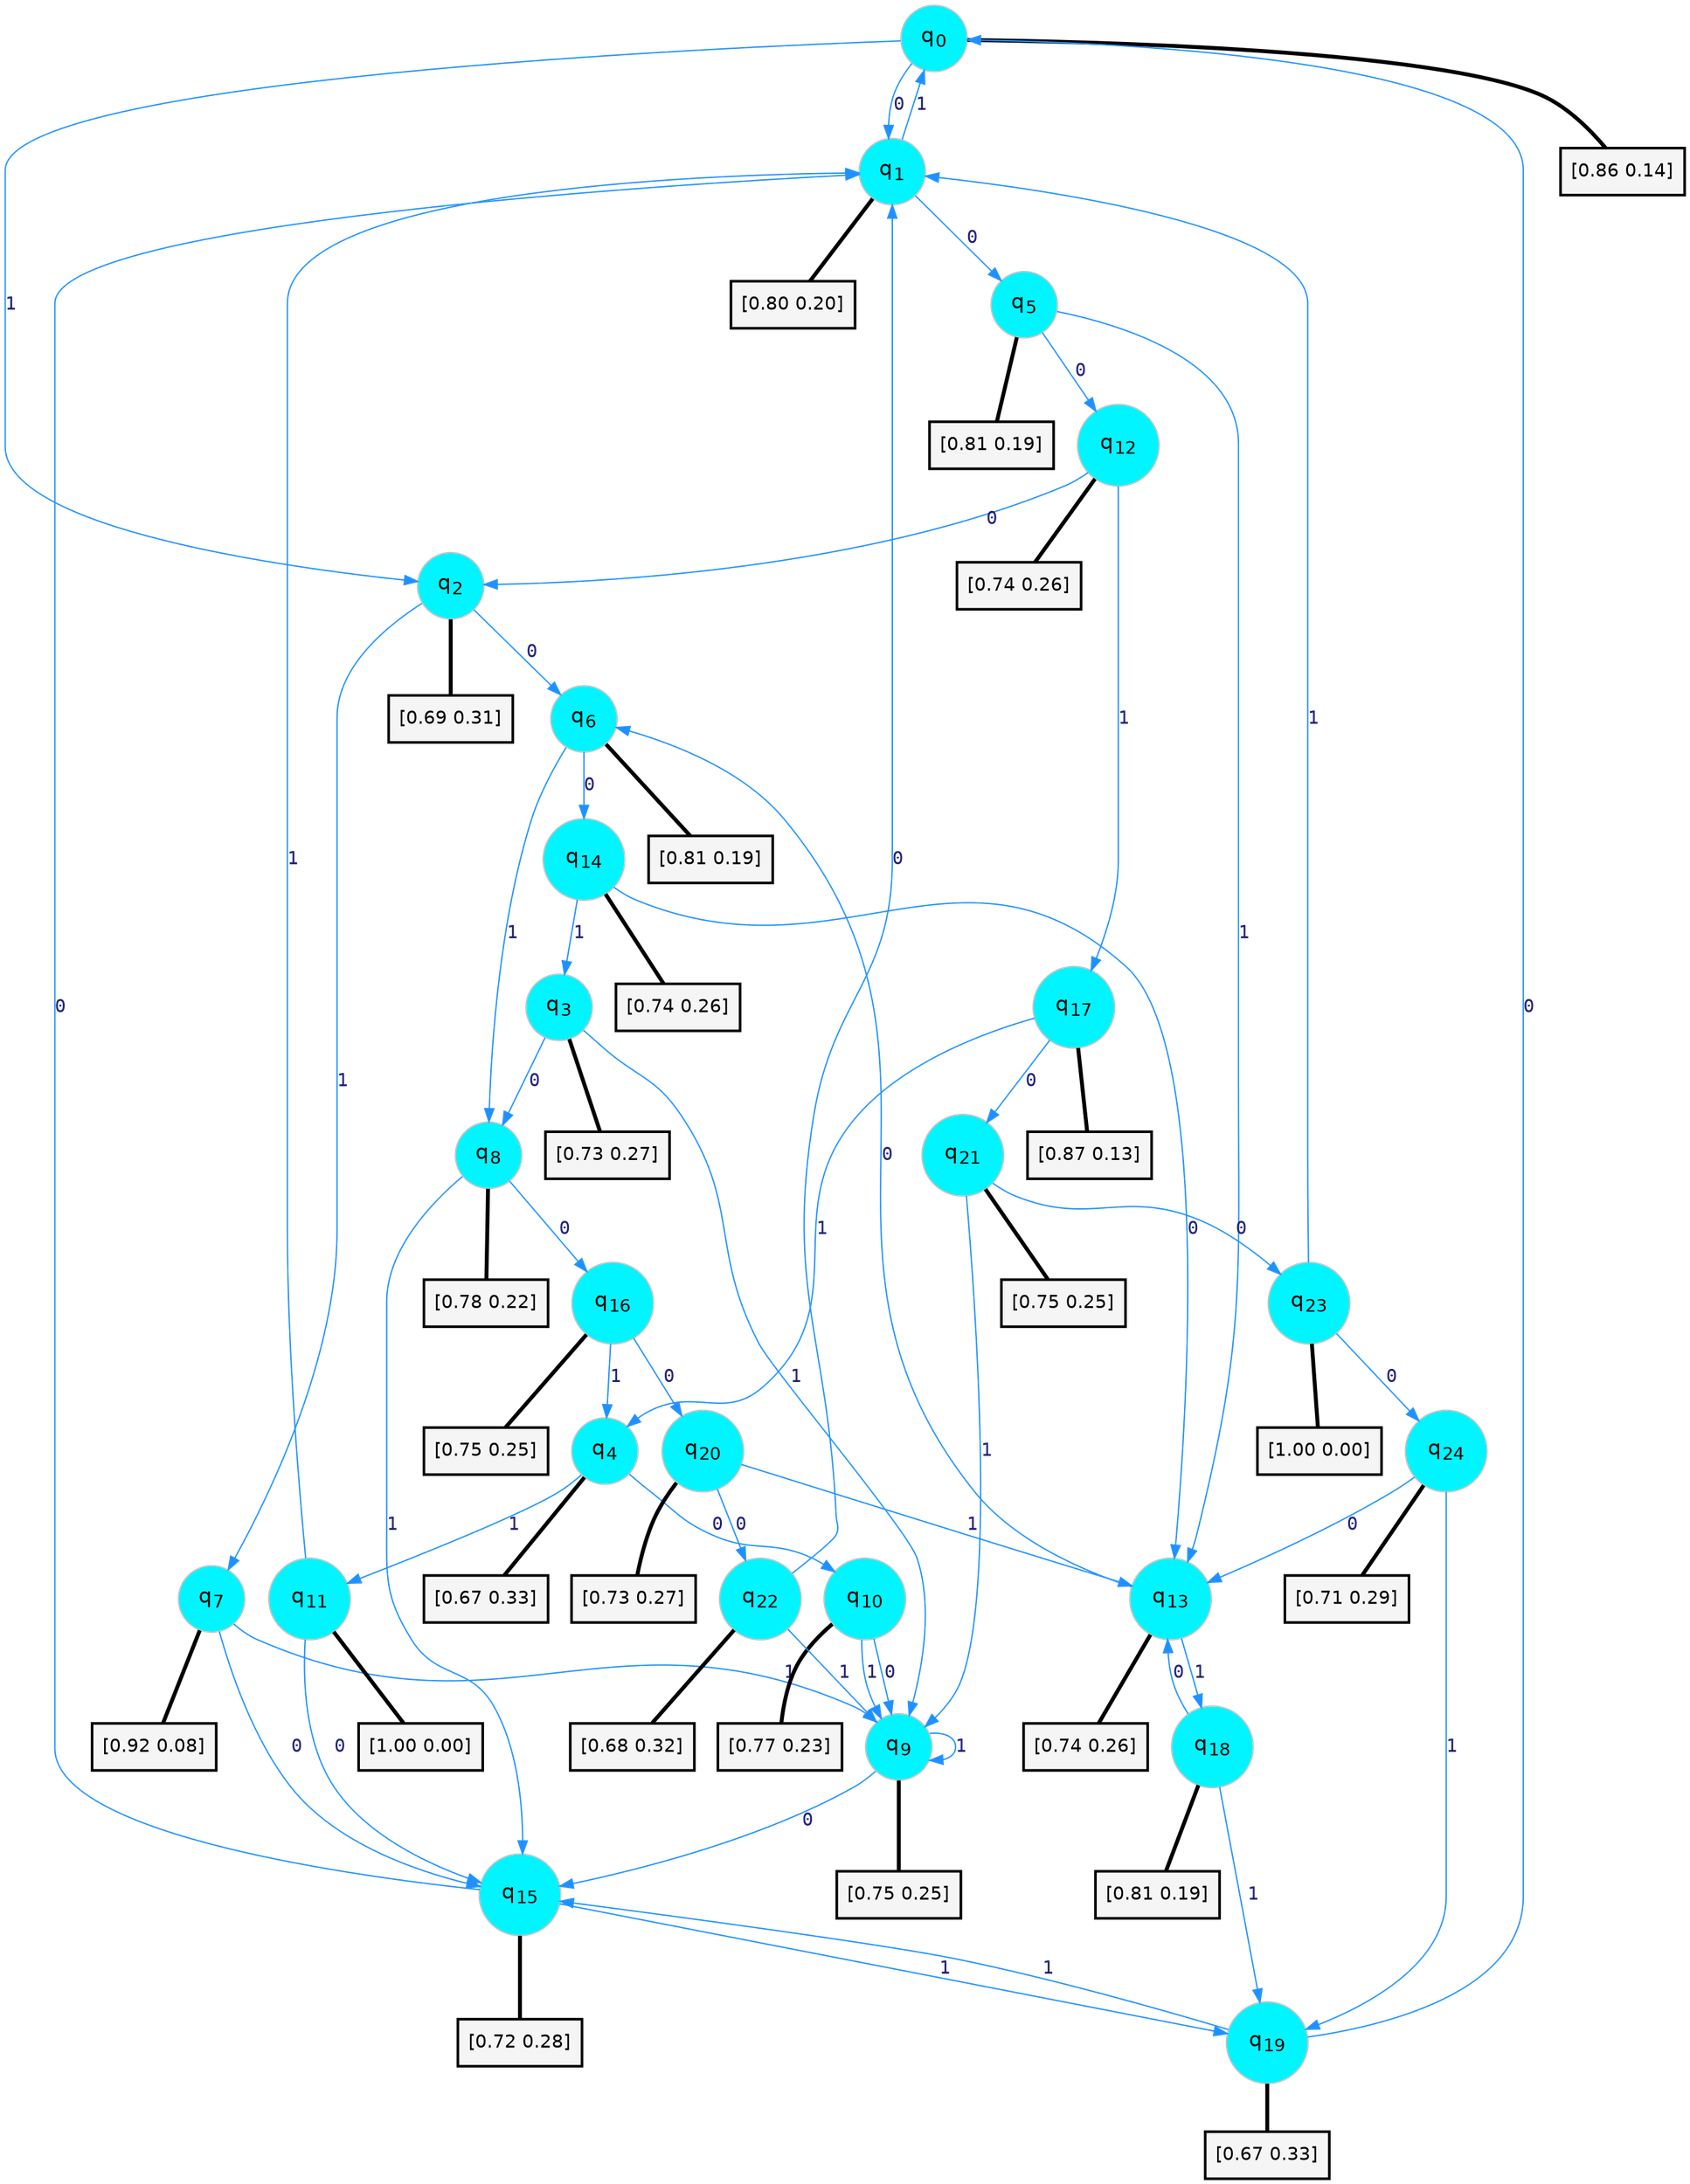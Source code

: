 digraph G {
graph [
bgcolor=transparent, dpi=300, rankdir=TD, size="40,25"];
node [
color=gray, fillcolor=turquoise1, fontcolor=black, fontname=Helvetica, fontsize=16, fontweight=bold, shape=circle, style=filled];
edge [
arrowsize=1, color=dodgerblue1, fontcolor=midnightblue, fontname=courier, fontweight=bold, penwidth=1, style=solid, weight=20];
0[label=<q<SUB>0</SUB>>];
1[label=<q<SUB>1</SUB>>];
2[label=<q<SUB>2</SUB>>];
3[label=<q<SUB>3</SUB>>];
4[label=<q<SUB>4</SUB>>];
5[label=<q<SUB>5</SUB>>];
6[label=<q<SUB>6</SUB>>];
7[label=<q<SUB>7</SUB>>];
8[label=<q<SUB>8</SUB>>];
9[label=<q<SUB>9</SUB>>];
10[label=<q<SUB>10</SUB>>];
11[label=<q<SUB>11</SUB>>];
12[label=<q<SUB>12</SUB>>];
13[label=<q<SUB>13</SUB>>];
14[label=<q<SUB>14</SUB>>];
15[label=<q<SUB>15</SUB>>];
16[label=<q<SUB>16</SUB>>];
17[label=<q<SUB>17</SUB>>];
18[label=<q<SUB>18</SUB>>];
19[label=<q<SUB>19</SUB>>];
20[label=<q<SUB>20</SUB>>];
21[label=<q<SUB>21</SUB>>];
22[label=<q<SUB>22</SUB>>];
23[label=<q<SUB>23</SUB>>];
24[label=<q<SUB>24</SUB>>];
25[label="[0.86 0.14]", shape=box,fontcolor=black, fontname=Helvetica, fontsize=14, penwidth=2, fillcolor=whitesmoke,color=black];
26[label="[0.80 0.20]", shape=box,fontcolor=black, fontname=Helvetica, fontsize=14, penwidth=2, fillcolor=whitesmoke,color=black];
27[label="[0.69 0.31]", shape=box,fontcolor=black, fontname=Helvetica, fontsize=14, penwidth=2, fillcolor=whitesmoke,color=black];
28[label="[0.73 0.27]", shape=box,fontcolor=black, fontname=Helvetica, fontsize=14, penwidth=2, fillcolor=whitesmoke,color=black];
29[label="[0.67 0.33]", shape=box,fontcolor=black, fontname=Helvetica, fontsize=14, penwidth=2, fillcolor=whitesmoke,color=black];
30[label="[0.81 0.19]", shape=box,fontcolor=black, fontname=Helvetica, fontsize=14, penwidth=2, fillcolor=whitesmoke,color=black];
31[label="[0.81 0.19]", shape=box,fontcolor=black, fontname=Helvetica, fontsize=14, penwidth=2, fillcolor=whitesmoke,color=black];
32[label="[0.92 0.08]", shape=box,fontcolor=black, fontname=Helvetica, fontsize=14, penwidth=2, fillcolor=whitesmoke,color=black];
33[label="[0.78 0.22]", shape=box,fontcolor=black, fontname=Helvetica, fontsize=14, penwidth=2, fillcolor=whitesmoke,color=black];
34[label="[0.75 0.25]", shape=box,fontcolor=black, fontname=Helvetica, fontsize=14, penwidth=2, fillcolor=whitesmoke,color=black];
35[label="[0.77 0.23]", shape=box,fontcolor=black, fontname=Helvetica, fontsize=14, penwidth=2, fillcolor=whitesmoke,color=black];
36[label="[1.00 0.00]", shape=box,fontcolor=black, fontname=Helvetica, fontsize=14, penwidth=2, fillcolor=whitesmoke,color=black];
37[label="[0.74 0.26]", shape=box,fontcolor=black, fontname=Helvetica, fontsize=14, penwidth=2, fillcolor=whitesmoke,color=black];
38[label="[0.74 0.26]", shape=box,fontcolor=black, fontname=Helvetica, fontsize=14, penwidth=2, fillcolor=whitesmoke,color=black];
39[label="[0.74 0.26]", shape=box,fontcolor=black, fontname=Helvetica, fontsize=14, penwidth=2, fillcolor=whitesmoke,color=black];
40[label="[0.72 0.28]", shape=box,fontcolor=black, fontname=Helvetica, fontsize=14, penwidth=2, fillcolor=whitesmoke,color=black];
41[label="[0.75 0.25]", shape=box,fontcolor=black, fontname=Helvetica, fontsize=14, penwidth=2, fillcolor=whitesmoke,color=black];
42[label="[0.87 0.13]", shape=box,fontcolor=black, fontname=Helvetica, fontsize=14, penwidth=2, fillcolor=whitesmoke,color=black];
43[label="[0.81 0.19]", shape=box,fontcolor=black, fontname=Helvetica, fontsize=14, penwidth=2, fillcolor=whitesmoke,color=black];
44[label="[0.67 0.33]", shape=box,fontcolor=black, fontname=Helvetica, fontsize=14, penwidth=2, fillcolor=whitesmoke,color=black];
45[label="[0.73 0.27]", shape=box,fontcolor=black, fontname=Helvetica, fontsize=14, penwidth=2, fillcolor=whitesmoke,color=black];
46[label="[0.75 0.25]", shape=box,fontcolor=black, fontname=Helvetica, fontsize=14, penwidth=2, fillcolor=whitesmoke,color=black];
47[label="[0.68 0.32]", shape=box,fontcolor=black, fontname=Helvetica, fontsize=14, penwidth=2, fillcolor=whitesmoke,color=black];
48[label="[1.00 0.00]", shape=box,fontcolor=black, fontname=Helvetica, fontsize=14, penwidth=2, fillcolor=whitesmoke,color=black];
49[label="[0.71 0.29]", shape=box,fontcolor=black, fontname=Helvetica, fontsize=14, penwidth=2, fillcolor=whitesmoke,color=black];
0->1 [label=0];
0->2 [label=1];
0->25 [arrowhead=none, penwidth=3,color=black];
1->5 [label=0];
1->0 [label=1];
1->26 [arrowhead=none, penwidth=3,color=black];
2->6 [label=0];
2->7 [label=1];
2->27 [arrowhead=none, penwidth=3,color=black];
3->8 [label=0];
3->9 [label=1];
3->28 [arrowhead=none, penwidth=3,color=black];
4->10 [label=0];
4->11 [label=1];
4->29 [arrowhead=none, penwidth=3,color=black];
5->12 [label=0];
5->13 [label=1];
5->30 [arrowhead=none, penwidth=3,color=black];
6->14 [label=0];
6->8 [label=1];
6->31 [arrowhead=none, penwidth=3,color=black];
7->15 [label=0];
7->9 [label=1];
7->32 [arrowhead=none, penwidth=3,color=black];
8->16 [label=0];
8->15 [label=1];
8->33 [arrowhead=none, penwidth=3,color=black];
9->15 [label=0];
9->9 [label=1];
9->34 [arrowhead=none, penwidth=3,color=black];
10->9 [label=0];
10->9 [label=1];
10->35 [arrowhead=none, penwidth=3,color=black];
11->15 [label=0];
11->1 [label=1];
11->36 [arrowhead=none, penwidth=3,color=black];
12->2 [label=0];
12->17 [label=1];
12->37 [arrowhead=none, penwidth=3,color=black];
13->6 [label=0];
13->18 [label=1];
13->38 [arrowhead=none, penwidth=3,color=black];
14->13 [label=0];
14->3 [label=1];
14->39 [arrowhead=none, penwidth=3,color=black];
15->1 [label=0];
15->19 [label=1];
15->40 [arrowhead=none, penwidth=3,color=black];
16->20 [label=0];
16->4 [label=1];
16->41 [arrowhead=none, penwidth=3,color=black];
17->21 [label=0];
17->4 [label=1];
17->42 [arrowhead=none, penwidth=3,color=black];
18->13 [label=0];
18->19 [label=1];
18->43 [arrowhead=none, penwidth=3,color=black];
19->0 [label=0];
19->15 [label=1];
19->44 [arrowhead=none, penwidth=3,color=black];
20->22 [label=0];
20->13 [label=1];
20->45 [arrowhead=none, penwidth=3,color=black];
21->23 [label=0];
21->9 [label=1];
21->46 [arrowhead=none, penwidth=3,color=black];
22->1 [label=0];
22->9 [label=1];
22->47 [arrowhead=none, penwidth=3,color=black];
23->24 [label=0];
23->1 [label=1];
23->48 [arrowhead=none, penwidth=3,color=black];
24->13 [label=0];
24->19 [label=1];
24->49 [arrowhead=none, penwidth=3,color=black];
}
